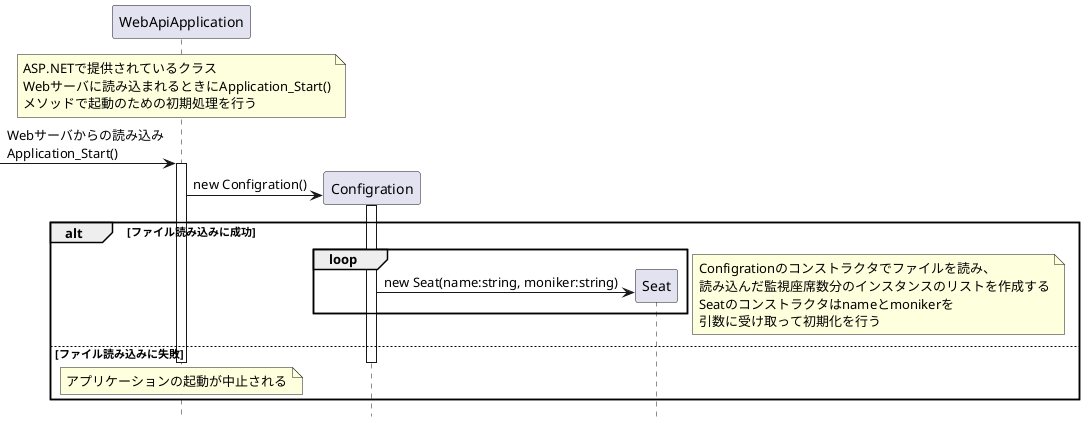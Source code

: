 @startuml SeatMonitoringAPI起動シーケンス図
hide footbox

participant "WebApiApplication" as WebApiApplication
participant "Configration" as Configration
participant "Seat" as Seat

note over WebApiApplication
	ASP.NETで提供されているクラス
	Webサーバに読み込まれるときにApplication_Start()
	メソッドで起動のための初期処理を行う
end note
-> WebApiApplication :Webサーバからの読み込み\nApplication_Start()
activate WebApiApplication

create Configration
WebApiApplication -> Configration : new Configration()
activate Configration

alt ファイル読み込みに成功
	loop
		create Seat
		Configration -> Seat :new Seat(name:string, moniker:string)
	end
	note right
		Configrationのコンストラクタでファイルを読み、
		読み込んだ監視座席数分のインスタンスのリストを作成する
		Seatのコンストラクタはnameとmonikerを
		引数に受け取って初期化を行う
	end note
|||
else ファイル読み込みに失敗
	deactivate Configration
	deactivate WebApiApplication
	note over WebApiApplication
		アプリケーションの起動が中止される
	end note
end

@enduml